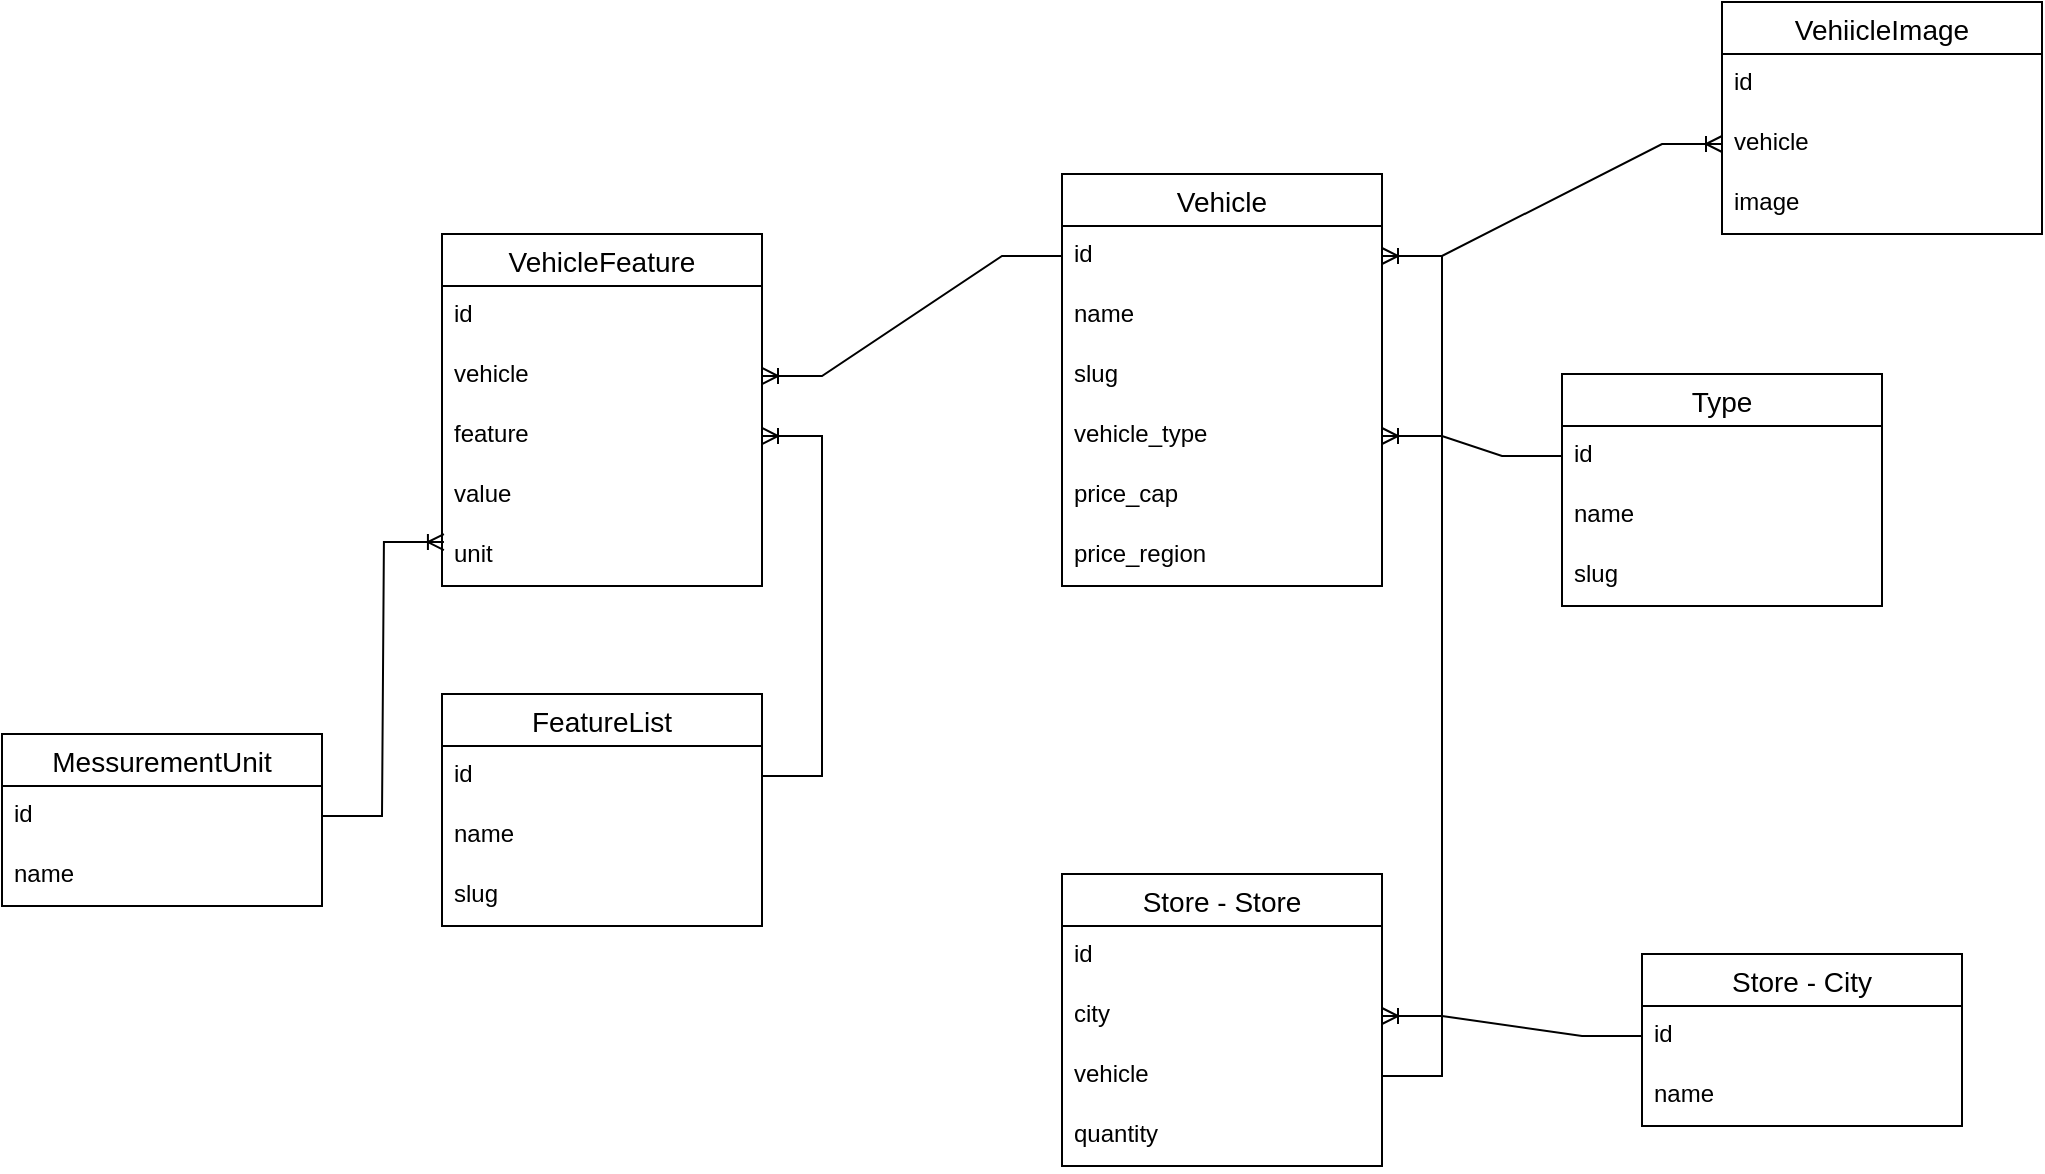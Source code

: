 <mxfile version="20.2.2" type="github">
  <diagram id="-EVNcTXTq6a0XQpCAB4N" name="Page-1">
    <mxGraphModel dx="2233" dy="745" grid="1" gridSize="10" guides="1" tooltips="1" connect="1" arrows="1" fold="1" page="1" pageScale="1" pageWidth="827" pageHeight="1169" math="0" shadow="0">
      <root>
        <mxCell id="0" />
        <mxCell id="1" parent="0" />
        <mxCell id="NrxyTvF3xplZvDXktAmh-1" value="Vehicle" style="swimlane;fontStyle=0;childLayout=stackLayout;horizontal=1;startSize=26;horizontalStack=0;resizeParent=1;resizeParentMax=0;resizeLast=0;collapsible=1;marginBottom=0;align=center;fontSize=14;" vertex="1" parent="1">
          <mxGeometry x="190" y="130" width="160" height="206" as="geometry" />
        </mxCell>
        <mxCell id="NrxyTvF3xplZvDXktAmh-2" value="id" style="text;strokeColor=none;fillColor=none;spacingLeft=4;spacingRight=4;overflow=hidden;rotatable=0;points=[[0,0.5],[1,0.5]];portConstraint=eastwest;fontSize=12;" vertex="1" parent="NrxyTvF3xplZvDXktAmh-1">
          <mxGeometry y="26" width="160" height="30" as="geometry" />
        </mxCell>
        <mxCell id="NrxyTvF3xplZvDXktAmh-3" value="name&#xa;" style="text;strokeColor=none;fillColor=none;spacingLeft=4;spacingRight=4;overflow=hidden;rotatable=0;points=[[0,0.5],[1,0.5]];portConstraint=eastwest;fontSize=12;" vertex="1" parent="NrxyTvF3xplZvDXktAmh-1">
          <mxGeometry y="56" width="160" height="30" as="geometry" />
        </mxCell>
        <mxCell id="NrxyTvF3xplZvDXktAmh-4" value="slug" style="text;strokeColor=none;fillColor=none;spacingLeft=4;spacingRight=4;overflow=hidden;rotatable=0;points=[[0,0.5],[1,0.5]];portConstraint=eastwest;fontSize=12;" vertex="1" parent="NrxyTvF3xplZvDXktAmh-1">
          <mxGeometry y="86" width="160" height="30" as="geometry" />
        </mxCell>
        <mxCell id="NrxyTvF3xplZvDXktAmh-5" value="vehicle_type" style="text;strokeColor=none;fillColor=none;spacingLeft=4;spacingRight=4;overflow=hidden;rotatable=0;points=[[0,0.5],[1,0.5]];portConstraint=eastwest;fontSize=12;" vertex="1" parent="NrxyTvF3xplZvDXktAmh-1">
          <mxGeometry y="116" width="160" height="30" as="geometry" />
        </mxCell>
        <mxCell id="NrxyTvF3xplZvDXktAmh-6" value="price_cap" style="text;strokeColor=none;fillColor=none;spacingLeft=4;spacingRight=4;overflow=hidden;rotatable=0;points=[[0,0.5],[1,0.5]];portConstraint=eastwest;fontSize=12;" vertex="1" parent="NrxyTvF3xplZvDXktAmh-1">
          <mxGeometry y="146" width="160" height="30" as="geometry" />
        </mxCell>
        <mxCell id="NrxyTvF3xplZvDXktAmh-7" value="price_region" style="text;strokeColor=none;fillColor=none;spacingLeft=4;spacingRight=4;overflow=hidden;rotatable=0;points=[[0,0.5],[1,0.5]];portConstraint=eastwest;fontSize=12;" vertex="1" parent="NrxyTvF3xplZvDXktAmh-1">
          <mxGeometry y="176" width="160" height="30" as="geometry" />
        </mxCell>
        <mxCell id="NrxyTvF3xplZvDXktAmh-8" value="VehiicleImage" style="swimlane;fontStyle=0;childLayout=stackLayout;horizontal=1;startSize=26;horizontalStack=0;resizeParent=1;resizeParentMax=0;resizeLast=0;collapsible=1;marginBottom=0;align=center;fontSize=14;" vertex="1" parent="1">
          <mxGeometry x="520" y="44" width="160" height="116" as="geometry" />
        </mxCell>
        <mxCell id="NrxyTvF3xplZvDXktAmh-9" value="id" style="text;strokeColor=none;fillColor=none;spacingLeft=4;spacingRight=4;overflow=hidden;rotatable=0;points=[[0,0.5],[1,0.5]];portConstraint=eastwest;fontSize=12;" vertex="1" parent="NrxyTvF3xplZvDXktAmh-8">
          <mxGeometry y="26" width="160" height="30" as="geometry" />
        </mxCell>
        <mxCell id="NrxyTvF3xplZvDXktAmh-10" value="vehicle&#xa;" style="text;strokeColor=none;fillColor=none;spacingLeft=4;spacingRight=4;overflow=hidden;rotatable=0;points=[[0,0.5],[1,0.5]];portConstraint=eastwest;fontSize=12;" vertex="1" parent="NrxyTvF3xplZvDXktAmh-8">
          <mxGeometry y="56" width="160" height="30" as="geometry" />
        </mxCell>
        <mxCell id="NrxyTvF3xplZvDXktAmh-11" value="image&#xa;" style="text;strokeColor=none;fillColor=none;spacingLeft=4;spacingRight=4;overflow=hidden;rotatable=0;points=[[0,0.5],[1,0.5]];portConstraint=eastwest;fontSize=12;" vertex="1" parent="NrxyTvF3xplZvDXktAmh-8">
          <mxGeometry y="86" width="160" height="30" as="geometry" />
        </mxCell>
        <mxCell id="NrxyTvF3xplZvDXktAmh-12" value="" style="edgeStyle=entityRelationEdgeStyle;fontSize=12;html=1;endArrow=ERoneToMany;rounded=0;" edge="1" parent="1" source="NrxyTvF3xplZvDXktAmh-2" target="NrxyTvF3xplZvDXktAmh-10">
          <mxGeometry width="100" height="100" relative="1" as="geometry">
            <mxPoint x="150" y="480" as="sourcePoint" />
            <mxPoint x="250" y="380" as="targetPoint" />
          </mxGeometry>
        </mxCell>
        <mxCell id="NrxyTvF3xplZvDXktAmh-13" value="VehicleFeature" style="swimlane;fontStyle=0;childLayout=stackLayout;horizontal=1;startSize=26;horizontalStack=0;resizeParent=1;resizeParentMax=0;resizeLast=0;collapsible=1;marginBottom=0;align=center;fontSize=14;" vertex="1" parent="1">
          <mxGeometry x="-120" y="160" width="160" height="176" as="geometry" />
        </mxCell>
        <mxCell id="NrxyTvF3xplZvDXktAmh-14" value="id&#xa;" style="text;strokeColor=none;fillColor=none;spacingLeft=4;spacingRight=4;overflow=hidden;rotatable=0;points=[[0,0.5],[1,0.5]];portConstraint=eastwest;fontSize=12;" vertex="1" parent="NrxyTvF3xplZvDXktAmh-13">
          <mxGeometry y="26" width="160" height="30" as="geometry" />
        </mxCell>
        <mxCell id="NrxyTvF3xplZvDXktAmh-15" value="vehicle" style="text;strokeColor=none;fillColor=none;spacingLeft=4;spacingRight=4;overflow=hidden;rotatable=0;points=[[0,0.5],[1,0.5]];portConstraint=eastwest;fontSize=12;" vertex="1" parent="NrxyTvF3xplZvDXktAmh-13">
          <mxGeometry y="56" width="160" height="30" as="geometry" />
        </mxCell>
        <mxCell id="NrxyTvF3xplZvDXktAmh-16" value="feature" style="text;strokeColor=none;fillColor=none;spacingLeft=4;spacingRight=4;overflow=hidden;rotatable=0;points=[[0,0.5],[1,0.5]];portConstraint=eastwest;fontSize=12;" vertex="1" parent="NrxyTvF3xplZvDXktAmh-13">
          <mxGeometry y="86" width="160" height="30" as="geometry" />
        </mxCell>
        <mxCell id="NrxyTvF3xplZvDXktAmh-17" value="value" style="text;strokeColor=none;fillColor=none;spacingLeft=4;spacingRight=4;overflow=hidden;rotatable=0;points=[[0,0.5],[1,0.5]];portConstraint=eastwest;fontSize=12;" vertex="1" parent="NrxyTvF3xplZvDXktAmh-13">
          <mxGeometry y="116" width="160" height="30" as="geometry" />
        </mxCell>
        <mxCell id="NrxyTvF3xplZvDXktAmh-18" value="unit&#xa;" style="text;strokeColor=none;fillColor=none;spacingLeft=4;spacingRight=4;overflow=hidden;rotatable=0;points=[[0,0.5],[1,0.5]];portConstraint=eastwest;fontSize=12;" vertex="1" parent="NrxyTvF3xplZvDXktAmh-13">
          <mxGeometry y="146" width="160" height="30" as="geometry" />
        </mxCell>
        <mxCell id="NrxyTvF3xplZvDXktAmh-19" value="MessurementUnit" style="swimlane;fontStyle=0;childLayout=stackLayout;horizontal=1;startSize=26;horizontalStack=0;resizeParent=1;resizeParentMax=0;resizeLast=0;collapsible=1;marginBottom=0;align=center;fontSize=14;" vertex="1" parent="1">
          <mxGeometry x="-340" y="410" width="160" height="86" as="geometry" />
        </mxCell>
        <mxCell id="NrxyTvF3xplZvDXktAmh-20" value="id" style="text;strokeColor=none;fillColor=none;spacingLeft=4;spacingRight=4;overflow=hidden;rotatable=0;points=[[0,0.5],[1,0.5]];portConstraint=eastwest;fontSize=12;" vertex="1" parent="NrxyTvF3xplZvDXktAmh-19">
          <mxGeometry y="26" width="160" height="30" as="geometry" />
        </mxCell>
        <mxCell id="NrxyTvF3xplZvDXktAmh-21" value="name" style="text;strokeColor=none;fillColor=none;spacingLeft=4;spacingRight=4;overflow=hidden;rotatable=0;points=[[0,0.5],[1,0.5]];portConstraint=eastwest;fontSize=12;" vertex="1" parent="NrxyTvF3xplZvDXktAmh-19">
          <mxGeometry y="56" width="160" height="30" as="geometry" />
        </mxCell>
        <mxCell id="NrxyTvF3xplZvDXktAmh-23" value="" style="edgeStyle=entityRelationEdgeStyle;fontSize=12;html=1;endArrow=ERoneToMany;rounded=0;entryX=0.006;entryY=0.267;entryDx=0;entryDy=0;entryPerimeter=0;" edge="1" parent="1" source="NrxyTvF3xplZvDXktAmh-20" target="NrxyTvF3xplZvDXktAmh-18">
          <mxGeometry width="100" height="100" relative="1" as="geometry">
            <mxPoint x="-260" y="400" as="sourcePoint" />
            <mxPoint x="-190" y="350" as="targetPoint" />
          </mxGeometry>
        </mxCell>
        <mxCell id="NrxyTvF3xplZvDXktAmh-25" value="" style="edgeStyle=entityRelationEdgeStyle;fontSize=12;html=1;endArrow=ERoneToMany;rounded=0;exitX=0;exitY=0.5;exitDx=0;exitDy=0;" edge="1" parent="1" source="NrxyTvF3xplZvDXktAmh-2" target="NrxyTvF3xplZvDXktAmh-15">
          <mxGeometry width="100" height="100" relative="1" as="geometry">
            <mxPoint x="370" y="430" as="sourcePoint" />
            <mxPoint x="470" y="330" as="targetPoint" />
          </mxGeometry>
        </mxCell>
        <mxCell id="NrxyTvF3xplZvDXktAmh-26" value="FeatureList" style="swimlane;fontStyle=0;childLayout=stackLayout;horizontal=1;startSize=26;horizontalStack=0;resizeParent=1;resizeParentMax=0;resizeLast=0;collapsible=1;marginBottom=0;align=center;fontSize=14;" vertex="1" parent="1">
          <mxGeometry x="-120" y="390" width="160" height="116" as="geometry" />
        </mxCell>
        <mxCell id="NrxyTvF3xplZvDXktAmh-27" value="id" style="text;strokeColor=none;fillColor=none;spacingLeft=4;spacingRight=4;overflow=hidden;rotatable=0;points=[[0,0.5],[1,0.5]];portConstraint=eastwest;fontSize=12;" vertex="1" parent="NrxyTvF3xplZvDXktAmh-26">
          <mxGeometry y="26" width="160" height="30" as="geometry" />
        </mxCell>
        <mxCell id="NrxyTvF3xplZvDXktAmh-28" value="name" style="text;strokeColor=none;fillColor=none;spacingLeft=4;spacingRight=4;overflow=hidden;rotatable=0;points=[[0,0.5],[1,0.5]];portConstraint=eastwest;fontSize=12;" vertex="1" parent="NrxyTvF3xplZvDXktAmh-26">
          <mxGeometry y="56" width="160" height="30" as="geometry" />
        </mxCell>
        <mxCell id="NrxyTvF3xplZvDXktAmh-29" value="slug" style="text;strokeColor=none;fillColor=none;spacingLeft=4;spacingRight=4;overflow=hidden;rotatable=0;points=[[0,0.5],[1,0.5]];portConstraint=eastwest;fontSize=12;" vertex="1" parent="NrxyTvF3xplZvDXktAmh-26">
          <mxGeometry y="86" width="160" height="30" as="geometry" />
        </mxCell>
        <mxCell id="NrxyTvF3xplZvDXktAmh-30" value="" style="edgeStyle=entityRelationEdgeStyle;fontSize=12;html=1;endArrow=ERoneToMany;rounded=0;exitX=1;exitY=0.5;exitDx=0;exitDy=0;" edge="1" parent="1" source="NrxyTvF3xplZvDXktAmh-27" target="NrxyTvF3xplZvDXktAmh-16">
          <mxGeometry width="100" height="100" relative="1" as="geometry">
            <mxPoint x="370" y="430" as="sourcePoint" />
            <mxPoint x="470" y="330" as="targetPoint" />
          </mxGeometry>
        </mxCell>
        <mxCell id="NrxyTvF3xplZvDXktAmh-31" value="Type" style="swimlane;fontStyle=0;childLayout=stackLayout;horizontal=1;startSize=26;horizontalStack=0;resizeParent=1;resizeParentMax=0;resizeLast=0;collapsible=1;marginBottom=0;align=center;fontSize=14;" vertex="1" parent="1">
          <mxGeometry x="440" y="230" width="160" height="116" as="geometry" />
        </mxCell>
        <mxCell id="NrxyTvF3xplZvDXktAmh-32" value="id" style="text;strokeColor=none;fillColor=none;spacingLeft=4;spacingRight=4;overflow=hidden;rotatable=0;points=[[0,0.5],[1,0.5]];portConstraint=eastwest;fontSize=12;" vertex="1" parent="NrxyTvF3xplZvDXktAmh-31">
          <mxGeometry y="26" width="160" height="30" as="geometry" />
        </mxCell>
        <mxCell id="NrxyTvF3xplZvDXktAmh-33" value="name" style="text;strokeColor=none;fillColor=none;spacingLeft=4;spacingRight=4;overflow=hidden;rotatable=0;points=[[0,0.5],[1,0.5]];portConstraint=eastwest;fontSize=12;" vertex="1" parent="NrxyTvF3xplZvDXktAmh-31">
          <mxGeometry y="56" width="160" height="30" as="geometry" />
        </mxCell>
        <mxCell id="NrxyTvF3xplZvDXktAmh-34" value="slug" style="text;strokeColor=none;fillColor=none;spacingLeft=4;spacingRight=4;overflow=hidden;rotatable=0;points=[[0,0.5],[1,0.5]];portConstraint=eastwest;fontSize=12;" vertex="1" parent="NrxyTvF3xplZvDXktAmh-31">
          <mxGeometry y="86" width="160" height="30" as="geometry" />
        </mxCell>
        <mxCell id="NrxyTvF3xplZvDXktAmh-35" value="" style="edgeStyle=entityRelationEdgeStyle;fontSize=12;html=1;endArrow=ERoneToMany;rounded=0;" edge="1" parent="1" source="NrxyTvF3xplZvDXktAmh-32" target="NrxyTvF3xplZvDXktAmh-5">
          <mxGeometry width="100" height="100" relative="1" as="geometry">
            <mxPoint x="220" y="430" as="sourcePoint" />
            <mxPoint x="320" y="330" as="targetPoint" />
          </mxGeometry>
        </mxCell>
        <mxCell id="NrxyTvF3xplZvDXktAmh-36" value="Store - Store" style="swimlane;fontStyle=0;childLayout=stackLayout;horizontal=1;startSize=26;horizontalStack=0;resizeParent=1;resizeParentMax=0;resizeLast=0;collapsible=1;marginBottom=0;align=center;fontSize=14;" vertex="1" parent="1">
          <mxGeometry x="190" y="480" width="160" height="146" as="geometry" />
        </mxCell>
        <mxCell id="NrxyTvF3xplZvDXktAmh-37" value="id" style="text;strokeColor=none;fillColor=none;spacingLeft=4;spacingRight=4;overflow=hidden;rotatable=0;points=[[0,0.5],[1,0.5]];portConstraint=eastwest;fontSize=12;" vertex="1" parent="NrxyTvF3xplZvDXktAmh-36">
          <mxGeometry y="26" width="160" height="30" as="geometry" />
        </mxCell>
        <mxCell id="NrxyTvF3xplZvDXktAmh-38" value="city" style="text;strokeColor=none;fillColor=none;spacingLeft=4;spacingRight=4;overflow=hidden;rotatable=0;points=[[0,0.5],[1,0.5]];portConstraint=eastwest;fontSize=12;" vertex="1" parent="NrxyTvF3xplZvDXktAmh-36">
          <mxGeometry y="56" width="160" height="30" as="geometry" />
        </mxCell>
        <mxCell id="NrxyTvF3xplZvDXktAmh-39" value="vehicle" style="text;strokeColor=none;fillColor=none;spacingLeft=4;spacingRight=4;overflow=hidden;rotatable=0;points=[[0,0.5],[1,0.5]];portConstraint=eastwest;fontSize=12;" vertex="1" parent="NrxyTvF3xplZvDXktAmh-36">
          <mxGeometry y="86" width="160" height="30" as="geometry" />
        </mxCell>
        <mxCell id="NrxyTvF3xplZvDXktAmh-40" value="quantity" style="text;strokeColor=none;fillColor=none;spacingLeft=4;spacingRight=4;overflow=hidden;rotatable=0;points=[[0,0.5],[1,0.5]];portConstraint=eastwest;fontSize=12;" vertex="1" parent="NrxyTvF3xplZvDXktAmh-36">
          <mxGeometry y="116" width="160" height="30" as="geometry" />
        </mxCell>
        <mxCell id="NrxyTvF3xplZvDXktAmh-41" value="" style="edgeStyle=entityRelationEdgeStyle;fontSize=12;html=1;endArrow=ERoneToMany;rounded=0;" edge="1" parent="1" source="NrxyTvF3xplZvDXktAmh-39" target="NrxyTvF3xplZvDXktAmh-2">
          <mxGeometry width="100" height="100" relative="1" as="geometry">
            <mxPoint x="200" y="610" as="sourcePoint" />
            <mxPoint x="290" y="450" as="targetPoint" />
          </mxGeometry>
        </mxCell>
        <mxCell id="NrxyTvF3xplZvDXktAmh-42" value="Store - City" style="swimlane;fontStyle=0;childLayout=stackLayout;horizontal=1;startSize=26;horizontalStack=0;resizeParent=1;resizeParentMax=0;resizeLast=0;collapsible=1;marginBottom=0;align=center;fontSize=14;" vertex="1" parent="1">
          <mxGeometry x="480" y="520" width="160" height="86" as="geometry" />
        </mxCell>
        <mxCell id="NrxyTvF3xplZvDXktAmh-43" value="id" style="text;strokeColor=none;fillColor=none;spacingLeft=4;spacingRight=4;overflow=hidden;rotatable=0;points=[[0,0.5],[1,0.5]];portConstraint=eastwest;fontSize=12;" vertex="1" parent="NrxyTvF3xplZvDXktAmh-42">
          <mxGeometry y="26" width="160" height="30" as="geometry" />
        </mxCell>
        <mxCell id="NrxyTvF3xplZvDXktAmh-44" value="name" style="text;strokeColor=none;fillColor=none;spacingLeft=4;spacingRight=4;overflow=hidden;rotatable=0;points=[[0,0.5],[1,0.5]];portConstraint=eastwest;fontSize=12;" vertex="1" parent="NrxyTvF3xplZvDXktAmh-42">
          <mxGeometry y="56" width="160" height="30" as="geometry" />
        </mxCell>
        <mxCell id="NrxyTvF3xplZvDXktAmh-46" value="" style="edgeStyle=entityRelationEdgeStyle;fontSize=12;html=1;endArrow=ERoneToMany;rounded=0;" edge="1" parent="1" source="NrxyTvF3xplZvDXktAmh-43" target="NrxyTvF3xplZvDXktAmh-38">
          <mxGeometry width="100" height="100" relative="1" as="geometry">
            <mxPoint x="220" y="430" as="sourcePoint" />
            <mxPoint x="320" y="330" as="targetPoint" />
          </mxGeometry>
        </mxCell>
      </root>
    </mxGraphModel>
  </diagram>
</mxfile>
